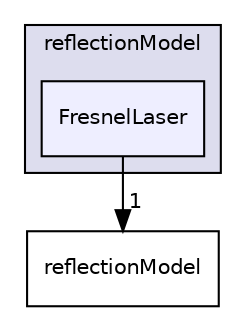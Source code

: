 digraph "applications/solvers/multiphase/icoReactingMultiphaseInterFoam/laserDTRM/reflectionModel/FresnelLaser" {
  bgcolor=transparent;
  compound=true
  node [ fontsize="10", fontname="Helvetica"];
  edge [ labelfontsize="10", labelfontname="Helvetica"];
  subgraph clusterdir_e944b23a9482893a0f1e38eaa537ebd2 {
    graph [ bgcolor="#ddddee", pencolor="black", label="reflectionModel" fontname="Helvetica", fontsize="10", URL="dir_e944b23a9482893a0f1e38eaa537ebd2.html"]
  dir_33e6125d7d1d65bd1b143b061149ac5d [shape=box, label="FresnelLaser", style="filled", fillcolor="#eeeeff", pencolor="black", URL="dir_33e6125d7d1d65bd1b143b061149ac5d.html"];
  }
  dir_e3cb06151db37a9abaa03a2f8f8f4f7d [shape=box label="reflectionModel" URL="dir_e3cb06151db37a9abaa03a2f8f8f4f7d.html"];
  dir_33e6125d7d1d65bd1b143b061149ac5d->dir_e3cb06151db37a9abaa03a2f8f8f4f7d [headlabel="1", labeldistance=1.5 headhref="dir_000189_000191.html"];
}
